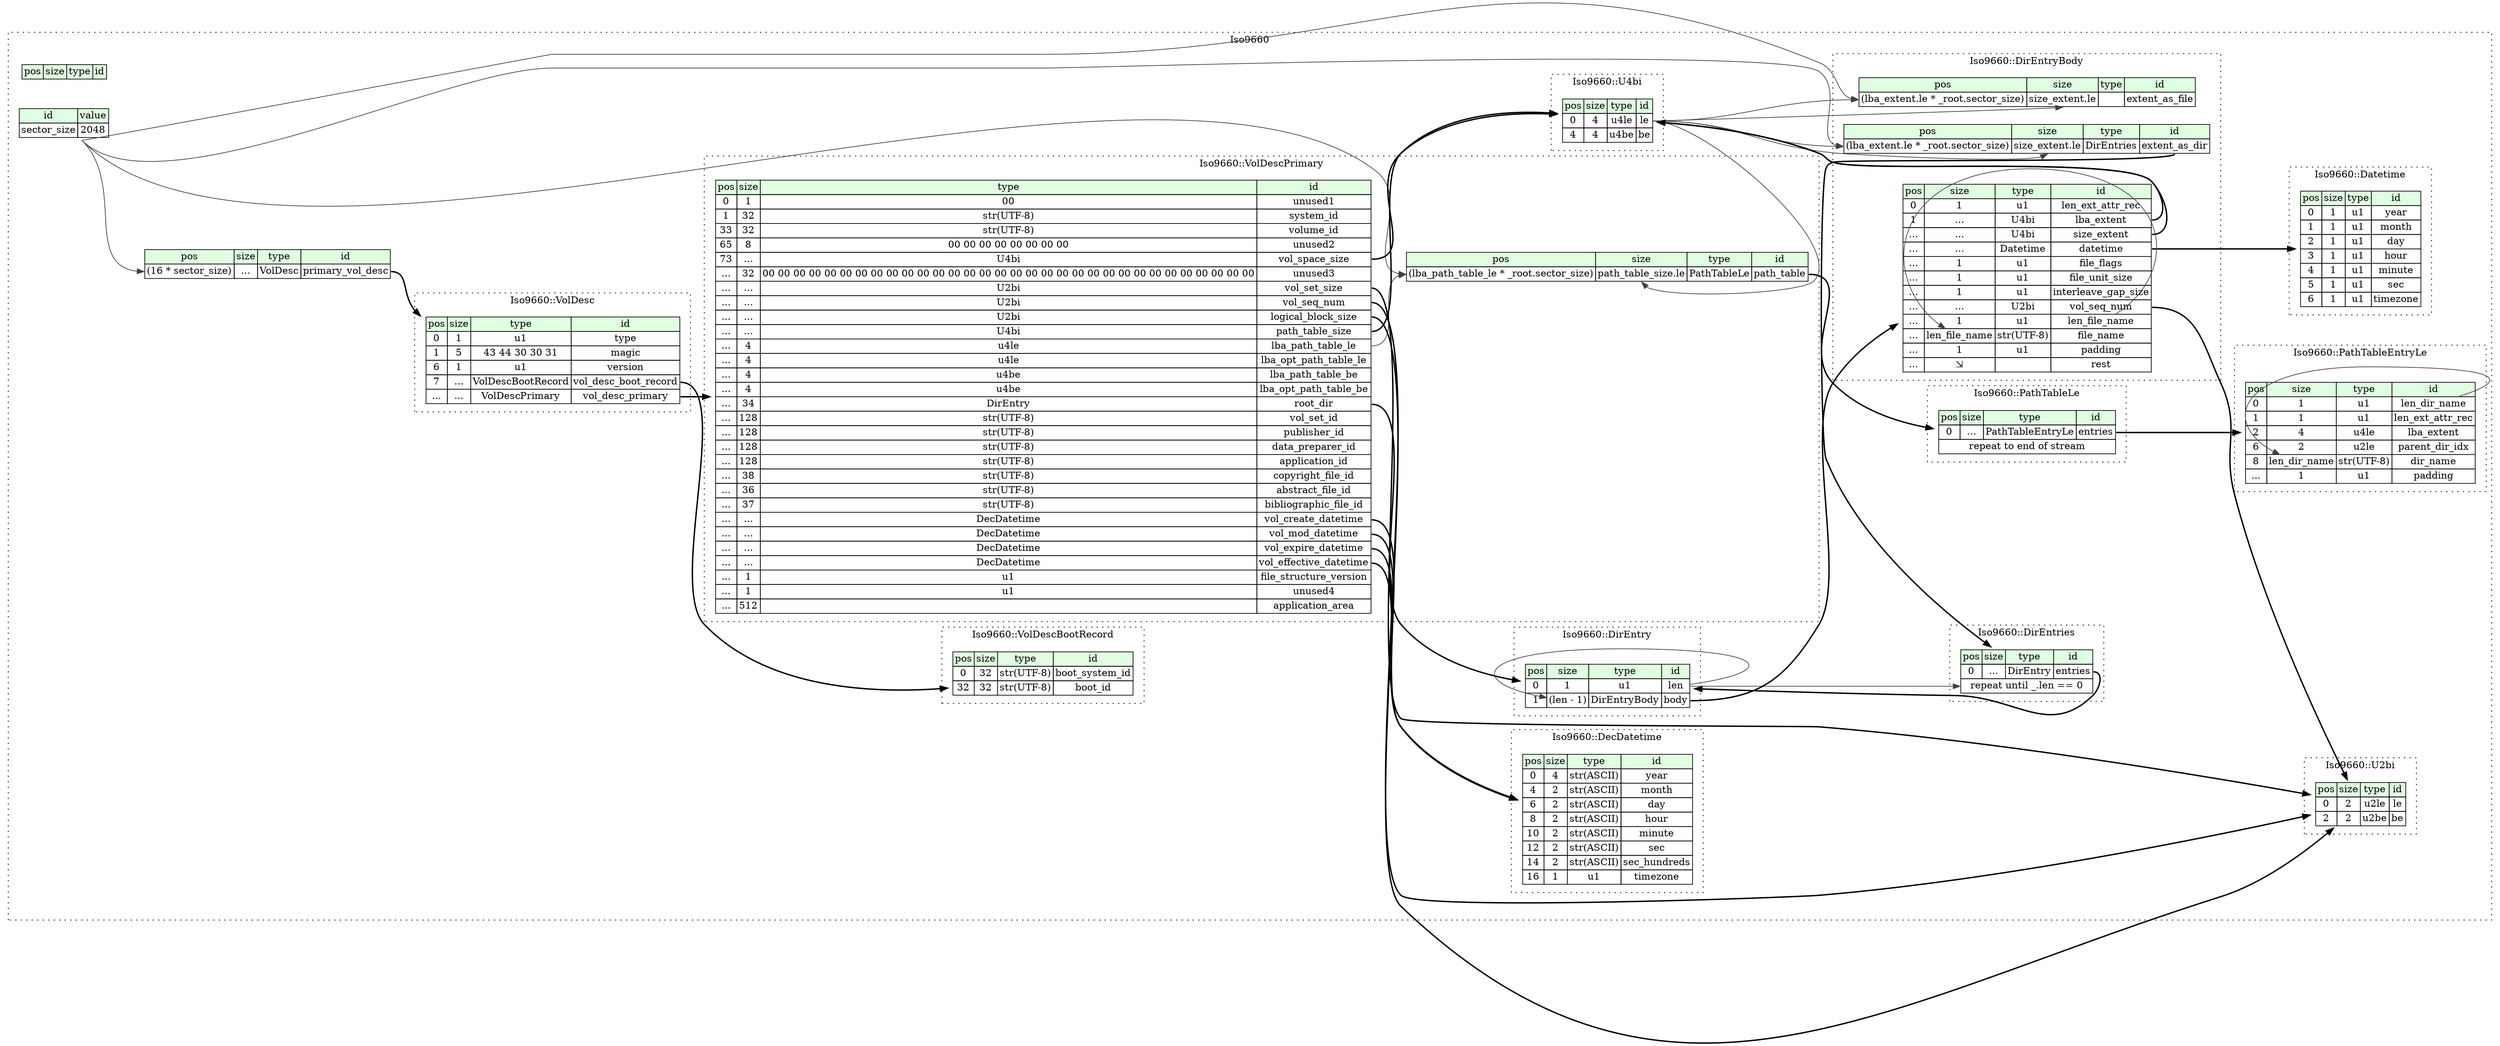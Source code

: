digraph {
	rankdir=LR;
	node [shape=plaintext];
	subgraph cluster__iso9660 {
		label="Iso9660";
		graph[style=dotted];

		iso9660__seq [label=<<TABLE BORDER="0" CELLBORDER="1" CELLSPACING="0">
			<TR><TD BGCOLOR="#E0FFE0">pos</TD><TD BGCOLOR="#E0FFE0">size</TD><TD BGCOLOR="#E0FFE0">type</TD><TD BGCOLOR="#E0FFE0">id</TD></TR>
		</TABLE>>];
		iso9660__inst__sector_size [label=<<TABLE BORDER="0" CELLBORDER="1" CELLSPACING="0">
			<TR><TD BGCOLOR="#E0FFE0">id</TD><TD BGCOLOR="#E0FFE0">value</TD></TR>
			<TR><TD>sector_size</TD><TD>2048</TD></TR>
		</TABLE>>];
		iso9660__inst__primary_vol_desc [label=<<TABLE BORDER="0" CELLBORDER="1" CELLSPACING="0">
			<TR><TD BGCOLOR="#E0FFE0">pos</TD><TD BGCOLOR="#E0FFE0">size</TD><TD BGCOLOR="#E0FFE0">type</TD><TD BGCOLOR="#E0FFE0">id</TD></TR>
			<TR><TD PORT="primary_vol_desc_pos">(16 * sector_size)</TD><TD PORT="primary_vol_desc_size">...</TD><TD>VolDesc</TD><TD PORT="primary_vol_desc_type">primary_vol_desc</TD></TR>
		</TABLE>>];
		subgraph cluster__vol_desc_primary {
			label="Iso9660::VolDescPrimary";
			graph[style=dotted];

			vol_desc_primary__seq [label=<<TABLE BORDER="0" CELLBORDER="1" CELLSPACING="0">
				<TR><TD BGCOLOR="#E0FFE0">pos</TD><TD BGCOLOR="#E0FFE0">size</TD><TD BGCOLOR="#E0FFE0">type</TD><TD BGCOLOR="#E0FFE0">id</TD></TR>
				<TR><TD PORT="unused1_pos">0</TD><TD PORT="unused1_size">1</TD><TD>00</TD><TD PORT="unused1_type">unused1</TD></TR>
				<TR><TD PORT="system_id_pos">1</TD><TD PORT="system_id_size">32</TD><TD>str(UTF-8)</TD><TD PORT="system_id_type">system_id</TD></TR>
				<TR><TD PORT="volume_id_pos">33</TD><TD PORT="volume_id_size">32</TD><TD>str(UTF-8)</TD><TD PORT="volume_id_type">volume_id</TD></TR>
				<TR><TD PORT="unused2_pos">65</TD><TD PORT="unused2_size">8</TD><TD>00 00 00 00 00 00 00 00</TD><TD PORT="unused2_type">unused2</TD></TR>
				<TR><TD PORT="vol_space_size_pos">73</TD><TD PORT="vol_space_size_size">...</TD><TD>U4bi</TD><TD PORT="vol_space_size_type">vol_space_size</TD></TR>
				<TR><TD PORT="unused3_pos">...</TD><TD PORT="unused3_size">32</TD><TD>00 00 00 00 00 00 00 00 00 00 00 00 00 00 00 00 00 00 00 00 00 00 00 00 00 00 00 00 00 00 00 00</TD><TD PORT="unused3_type">unused3</TD></TR>
				<TR><TD PORT="vol_set_size_pos">...</TD><TD PORT="vol_set_size_size">...</TD><TD>U2bi</TD><TD PORT="vol_set_size_type">vol_set_size</TD></TR>
				<TR><TD PORT="vol_seq_num_pos">...</TD><TD PORT="vol_seq_num_size">...</TD><TD>U2bi</TD><TD PORT="vol_seq_num_type">vol_seq_num</TD></TR>
				<TR><TD PORT="logical_block_size_pos">...</TD><TD PORT="logical_block_size_size">...</TD><TD>U2bi</TD><TD PORT="logical_block_size_type">logical_block_size</TD></TR>
				<TR><TD PORT="path_table_size_pos">...</TD><TD PORT="path_table_size_size">...</TD><TD>U4bi</TD><TD PORT="path_table_size_type">path_table_size</TD></TR>
				<TR><TD PORT="lba_path_table_le_pos">...</TD><TD PORT="lba_path_table_le_size">4</TD><TD>u4le</TD><TD PORT="lba_path_table_le_type">lba_path_table_le</TD></TR>
				<TR><TD PORT="lba_opt_path_table_le_pos">...</TD><TD PORT="lba_opt_path_table_le_size">4</TD><TD>u4le</TD><TD PORT="lba_opt_path_table_le_type">lba_opt_path_table_le</TD></TR>
				<TR><TD PORT="lba_path_table_be_pos">...</TD><TD PORT="lba_path_table_be_size">4</TD><TD>u4be</TD><TD PORT="lba_path_table_be_type">lba_path_table_be</TD></TR>
				<TR><TD PORT="lba_opt_path_table_be_pos">...</TD><TD PORT="lba_opt_path_table_be_size">4</TD><TD>u4be</TD><TD PORT="lba_opt_path_table_be_type">lba_opt_path_table_be</TD></TR>
				<TR><TD PORT="root_dir_pos">...</TD><TD PORT="root_dir_size">34</TD><TD>DirEntry</TD><TD PORT="root_dir_type">root_dir</TD></TR>
				<TR><TD PORT="vol_set_id_pos">...</TD><TD PORT="vol_set_id_size">128</TD><TD>str(UTF-8)</TD><TD PORT="vol_set_id_type">vol_set_id</TD></TR>
				<TR><TD PORT="publisher_id_pos">...</TD><TD PORT="publisher_id_size">128</TD><TD>str(UTF-8)</TD><TD PORT="publisher_id_type">publisher_id</TD></TR>
				<TR><TD PORT="data_preparer_id_pos">...</TD><TD PORT="data_preparer_id_size">128</TD><TD>str(UTF-8)</TD><TD PORT="data_preparer_id_type">data_preparer_id</TD></TR>
				<TR><TD PORT="application_id_pos">...</TD><TD PORT="application_id_size">128</TD><TD>str(UTF-8)</TD><TD PORT="application_id_type">application_id</TD></TR>
				<TR><TD PORT="copyright_file_id_pos">...</TD><TD PORT="copyright_file_id_size">38</TD><TD>str(UTF-8)</TD><TD PORT="copyright_file_id_type">copyright_file_id</TD></TR>
				<TR><TD PORT="abstract_file_id_pos">...</TD><TD PORT="abstract_file_id_size">36</TD><TD>str(UTF-8)</TD><TD PORT="abstract_file_id_type">abstract_file_id</TD></TR>
				<TR><TD PORT="bibliographic_file_id_pos">...</TD><TD PORT="bibliographic_file_id_size">37</TD><TD>str(UTF-8)</TD><TD PORT="bibliographic_file_id_type">bibliographic_file_id</TD></TR>
				<TR><TD PORT="vol_create_datetime_pos">...</TD><TD PORT="vol_create_datetime_size">...</TD><TD>DecDatetime</TD><TD PORT="vol_create_datetime_type">vol_create_datetime</TD></TR>
				<TR><TD PORT="vol_mod_datetime_pos">...</TD><TD PORT="vol_mod_datetime_size">...</TD><TD>DecDatetime</TD><TD PORT="vol_mod_datetime_type">vol_mod_datetime</TD></TR>
				<TR><TD PORT="vol_expire_datetime_pos">...</TD><TD PORT="vol_expire_datetime_size">...</TD><TD>DecDatetime</TD><TD PORT="vol_expire_datetime_type">vol_expire_datetime</TD></TR>
				<TR><TD PORT="vol_effective_datetime_pos">...</TD><TD PORT="vol_effective_datetime_size">...</TD><TD>DecDatetime</TD><TD PORT="vol_effective_datetime_type">vol_effective_datetime</TD></TR>
				<TR><TD PORT="file_structure_version_pos">...</TD><TD PORT="file_structure_version_size">1</TD><TD>u1</TD><TD PORT="file_structure_version_type">file_structure_version</TD></TR>
				<TR><TD PORT="unused4_pos">...</TD><TD PORT="unused4_size">1</TD><TD>u1</TD><TD PORT="unused4_type">unused4</TD></TR>
				<TR><TD PORT="application_area_pos">...</TD><TD PORT="application_area_size">512</TD><TD></TD><TD PORT="application_area_type">application_area</TD></TR>
			</TABLE>>];
			vol_desc_primary__inst__path_table [label=<<TABLE BORDER="0" CELLBORDER="1" CELLSPACING="0">
				<TR><TD BGCOLOR="#E0FFE0">pos</TD><TD BGCOLOR="#E0FFE0">size</TD><TD BGCOLOR="#E0FFE0">type</TD><TD BGCOLOR="#E0FFE0">id</TD></TR>
				<TR><TD PORT="path_table_pos">(lba_path_table_le * _root.sector_size)</TD><TD PORT="path_table_size">path_table_size.le</TD><TD>PathTableLe</TD><TD PORT="path_table_type">path_table</TD></TR>
			</TABLE>>];
		}
		subgraph cluster__vol_desc_boot_record {
			label="Iso9660::VolDescBootRecord";
			graph[style=dotted];

			vol_desc_boot_record__seq [label=<<TABLE BORDER="0" CELLBORDER="1" CELLSPACING="0">
				<TR><TD BGCOLOR="#E0FFE0">pos</TD><TD BGCOLOR="#E0FFE0">size</TD><TD BGCOLOR="#E0FFE0">type</TD><TD BGCOLOR="#E0FFE0">id</TD></TR>
				<TR><TD PORT="boot_system_id_pos">0</TD><TD PORT="boot_system_id_size">32</TD><TD>str(UTF-8)</TD><TD PORT="boot_system_id_type">boot_system_id</TD></TR>
				<TR><TD PORT="boot_id_pos">32</TD><TD PORT="boot_id_size">32</TD><TD>str(UTF-8)</TD><TD PORT="boot_id_type">boot_id</TD></TR>
			</TABLE>>];
		}
		subgraph cluster__datetime {
			label="Iso9660::Datetime";
			graph[style=dotted];

			datetime__seq [label=<<TABLE BORDER="0" CELLBORDER="1" CELLSPACING="0">
				<TR><TD BGCOLOR="#E0FFE0">pos</TD><TD BGCOLOR="#E0FFE0">size</TD><TD BGCOLOR="#E0FFE0">type</TD><TD BGCOLOR="#E0FFE0">id</TD></TR>
				<TR><TD PORT="year_pos">0</TD><TD PORT="year_size">1</TD><TD>u1</TD><TD PORT="year_type">year</TD></TR>
				<TR><TD PORT="month_pos">1</TD><TD PORT="month_size">1</TD><TD>u1</TD><TD PORT="month_type">month</TD></TR>
				<TR><TD PORT="day_pos">2</TD><TD PORT="day_size">1</TD><TD>u1</TD><TD PORT="day_type">day</TD></TR>
				<TR><TD PORT="hour_pos">3</TD><TD PORT="hour_size">1</TD><TD>u1</TD><TD PORT="hour_type">hour</TD></TR>
				<TR><TD PORT="minute_pos">4</TD><TD PORT="minute_size">1</TD><TD>u1</TD><TD PORT="minute_type">minute</TD></TR>
				<TR><TD PORT="sec_pos">5</TD><TD PORT="sec_size">1</TD><TD>u1</TD><TD PORT="sec_type">sec</TD></TR>
				<TR><TD PORT="timezone_pos">6</TD><TD PORT="timezone_size">1</TD><TD>u1</TD><TD PORT="timezone_type">timezone</TD></TR>
			</TABLE>>];
		}
		subgraph cluster__dir_entry {
			label="Iso9660::DirEntry";
			graph[style=dotted];

			dir_entry__seq [label=<<TABLE BORDER="0" CELLBORDER="1" CELLSPACING="0">
				<TR><TD BGCOLOR="#E0FFE0">pos</TD><TD BGCOLOR="#E0FFE0">size</TD><TD BGCOLOR="#E0FFE0">type</TD><TD BGCOLOR="#E0FFE0">id</TD></TR>
				<TR><TD PORT="len_pos">0</TD><TD PORT="len_size">1</TD><TD>u1</TD><TD PORT="len_type">len</TD></TR>
				<TR><TD PORT="body_pos">1</TD><TD PORT="body_size">(len - 1)</TD><TD>DirEntryBody</TD><TD PORT="body_type">body</TD></TR>
			</TABLE>>];
		}
		subgraph cluster__vol_desc {
			label="Iso9660::VolDesc";
			graph[style=dotted];

			vol_desc__seq [label=<<TABLE BORDER="0" CELLBORDER="1" CELLSPACING="0">
				<TR><TD BGCOLOR="#E0FFE0">pos</TD><TD BGCOLOR="#E0FFE0">size</TD><TD BGCOLOR="#E0FFE0">type</TD><TD BGCOLOR="#E0FFE0">id</TD></TR>
				<TR><TD PORT="type_pos">0</TD><TD PORT="type_size">1</TD><TD>u1</TD><TD PORT="type_type">type</TD></TR>
				<TR><TD PORT="magic_pos">1</TD><TD PORT="magic_size">5</TD><TD>43 44 30 30 31</TD><TD PORT="magic_type">magic</TD></TR>
				<TR><TD PORT="version_pos">6</TD><TD PORT="version_size">1</TD><TD>u1</TD><TD PORT="version_type">version</TD></TR>
				<TR><TD PORT="vol_desc_boot_record_pos">7</TD><TD PORT="vol_desc_boot_record_size">...</TD><TD>VolDescBootRecord</TD><TD PORT="vol_desc_boot_record_type">vol_desc_boot_record</TD></TR>
				<TR><TD PORT="vol_desc_primary_pos">...</TD><TD PORT="vol_desc_primary_size">...</TD><TD>VolDescPrimary</TD><TD PORT="vol_desc_primary_type">vol_desc_primary</TD></TR>
			</TABLE>>];
		}
		subgraph cluster__path_table_entry_le {
			label="Iso9660::PathTableEntryLe";
			graph[style=dotted];

			path_table_entry_le__seq [label=<<TABLE BORDER="0" CELLBORDER="1" CELLSPACING="0">
				<TR><TD BGCOLOR="#E0FFE0">pos</TD><TD BGCOLOR="#E0FFE0">size</TD><TD BGCOLOR="#E0FFE0">type</TD><TD BGCOLOR="#E0FFE0">id</TD></TR>
				<TR><TD PORT="len_dir_name_pos">0</TD><TD PORT="len_dir_name_size">1</TD><TD>u1</TD><TD PORT="len_dir_name_type">len_dir_name</TD></TR>
				<TR><TD PORT="len_ext_attr_rec_pos">1</TD><TD PORT="len_ext_attr_rec_size">1</TD><TD>u1</TD><TD PORT="len_ext_attr_rec_type">len_ext_attr_rec</TD></TR>
				<TR><TD PORT="lba_extent_pos">2</TD><TD PORT="lba_extent_size">4</TD><TD>u4le</TD><TD PORT="lba_extent_type">lba_extent</TD></TR>
				<TR><TD PORT="parent_dir_idx_pos">6</TD><TD PORT="parent_dir_idx_size">2</TD><TD>u2le</TD><TD PORT="parent_dir_idx_type">parent_dir_idx</TD></TR>
				<TR><TD PORT="dir_name_pos">8</TD><TD PORT="dir_name_size">len_dir_name</TD><TD>str(UTF-8)</TD><TD PORT="dir_name_type">dir_name</TD></TR>
				<TR><TD PORT="padding_pos">...</TD><TD PORT="padding_size">1</TD><TD>u1</TD><TD PORT="padding_type">padding</TD></TR>
			</TABLE>>];
		}
		subgraph cluster__dir_entries {
			label="Iso9660::DirEntries";
			graph[style=dotted];

			dir_entries__seq [label=<<TABLE BORDER="0" CELLBORDER="1" CELLSPACING="0">
				<TR><TD BGCOLOR="#E0FFE0">pos</TD><TD BGCOLOR="#E0FFE0">size</TD><TD BGCOLOR="#E0FFE0">type</TD><TD BGCOLOR="#E0FFE0">id</TD></TR>
				<TR><TD PORT="entries_pos">0</TD><TD PORT="entries_size">...</TD><TD>DirEntry</TD><TD PORT="entries_type">entries</TD></TR>
				<TR><TD COLSPAN="4" PORT="entries__repeat">repeat until _.len == 0</TD></TR>
			</TABLE>>];
		}
		subgraph cluster__u4bi {
			label="Iso9660::U4bi";
			graph[style=dotted];

			u4bi__seq [label=<<TABLE BORDER="0" CELLBORDER="1" CELLSPACING="0">
				<TR><TD BGCOLOR="#E0FFE0">pos</TD><TD BGCOLOR="#E0FFE0">size</TD><TD BGCOLOR="#E0FFE0">type</TD><TD BGCOLOR="#E0FFE0">id</TD></TR>
				<TR><TD PORT="le_pos">0</TD><TD PORT="le_size">4</TD><TD>u4le</TD><TD PORT="le_type">le</TD></TR>
				<TR><TD PORT="be_pos">4</TD><TD PORT="be_size">4</TD><TD>u4be</TD><TD PORT="be_type">be</TD></TR>
			</TABLE>>];
		}
		subgraph cluster__u2bi {
			label="Iso9660::U2bi";
			graph[style=dotted];

			u2bi__seq [label=<<TABLE BORDER="0" CELLBORDER="1" CELLSPACING="0">
				<TR><TD BGCOLOR="#E0FFE0">pos</TD><TD BGCOLOR="#E0FFE0">size</TD><TD BGCOLOR="#E0FFE0">type</TD><TD BGCOLOR="#E0FFE0">id</TD></TR>
				<TR><TD PORT="le_pos">0</TD><TD PORT="le_size">2</TD><TD>u2le</TD><TD PORT="le_type">le</TD></TR>
				<TR><TD PORT="be_pos">2</TD><TD PORT="be_size">2</TD><TD>u2be</TD><TD PORT="be_type">be</TD></TR>
			</TABLE>>];
		}
		subgraph cluster__path_table_le {
			label="Iso9660::PathTableLe";
			graph[style=dotted];

			path_table_le__seq [label=<<TABLE BORDER="0" CELLBORDER="1" CELLSPACING="0">
				<TR><TD BGCOLOR="#E0FFE0">pos</TD><TD BGCOLOR="#E0FFE0">size</TD><TD BGCOLOR="#E0FFE0">type</TD><TD BGCOLOR="#E0FFE0">id</TD></TR>
				<TR><TD PORT="entries_pos">0</TD><TD PORT="entries_size">...</TD><TD>PathTableEntryLe</TD><TD PORT="entries_type">entries</TD></TR>
				<TR><TD COLSPAN="4" PORT="entries__repeat">repeat to end of stream</TD></TR>
			</TABLE>>];
		}
		subgraph cluster__dec_datetime {
			label="Iso9660::DecDatetime";
			graph[style=dotted];

			dec_datetime__seq [label=<<TABLE BORDER="0" CELLBORDER="1" CELLSPACING="0">
				<TR><TD BGCOLOR="#E0FFE0">pos</TD><TD BGCOLOR="#E0FFE0">size</TD><TD BGCOLOR="#E0FFE0">type</TD><TD BGCOLOR="#E0FFE0">id</TD></TR>
				<TR><TD PORT="year_pos">0</TD><TD PORT="year_size">4</TD><TD>str(ASCII)</TD><TD PORT="year_type">year</TD></TR>
				<TR><TD PORT="month_pos">4</TD><TD PORT="month_size">2</TD><TD>str(ASCII)</TD><TD PORT="month_type">month</TD></TR>
				<TR><TD PORT="day_pos">6</TD><TD PORT="day_size">2</TD><TD>str(ASCII)</TD><TD PORT="day_type">day</TD></TR>
				<TR><TD PORT="hour_pos">8</TD><TD PORT="hour_size">2</TD><TD>str(ASCII)</TD><TD PORT="hour_type">hour</TD></TR>
				<TR><TD PORT="minute_pos">10</TD><TD PORT="minute_size">2</TD><TD>str(ASCII)</TD><TD PORT="minute_type">minute</TD></TR>
				<TR><TD PORT="sec_pos">12</TD><TD PORT="sec_size">2</TD><TD>str(ASCII)</TD><TD PORT="sec_type">sec</TD></TR>
				<TR><TD PORT="sec_hundreds_pos">14</TD><TD PORT="sec_hundreds_size">2</TD><TD>str(ASCII)</TD><TD PORT="sec_hundreds_type">sec_hundreds</TD></TR>
				<TR><TD PORT="timezone_pos">16</TD><TD PORT="timezone_size">1</TD><TD>u1</TD><TD PORT="timezone_type">timezone</TD></TR>
			</TABLE>>];
		}
		subgraph cluster__dir_entry_body {
			label="Iso9660::DirEntryBody";
			graph[style=dotted];

			dir_entry_body__seq [label=<<TABLE BORDER="0" CELLBORDER="1" CELLSPACING="0">
				<TR><TD BGCOLOR="#E0FFE0">pos</TD><TD BGCOLOR="#E0FFE0">size</TD><TD BGCOLOR="#E0FFE0">type</TD><TD BGCOLOR="#E0FFE0">id</TD></TR>
				<TR><TD PORT="len_ext_attr_rec_pos">0</TD><TD PORT="len_ext_attr_rec_size">1</TD><TD>u1</TD><TD PORT="len_ext_attr_rec_type">len_ext_attr_rec</TD></TR>
				<TR><TD PORT="lba_extent_pos">1</TD><TD PORT="lba_extent_size">...</TD><TD>U4bi</TD><TD PORT="lba_extent_type">lba_extent</TD></TR>
				<TR><TD PORT="size_extent_pos">...</TD><TD PORT="size_extent_size">...</TD><TD>U4bi</TD><TD PORT="size_extent_type">size_extent</TD></TR>
				<TR><TD PORT="datetime_pos">...</TD><TD PORT="datetime_size">...</TD><TD>Datetime</TD><TD PORT="datetime_type">datetime</TD></TR>
				<TR><TD PORT="file_flags_pos">...</TD><TD PORT="file_flags_size">1</TD><TD>u1</TD><TD PORT="file_flags_type">file_flags</TD></TR>
				<TR><TD PORT="file_unit_size_pos">...</TD><TD PORT="file_unit_size_size">1</TD><TD>u1</TD><TD PORT="file_unit_size_type">file_unit_size</TD></TR>
				<TR><TD PORT="interleave_gap_size_pos">...</TD><TD PORT="interleave_gap_size_size">1</TD><TD>u1</TD><TD PORT="interleave_gap_size_type">interleave_gap_size</TD></TR>
				<TR><TD PORT="vol_seq_num_pos">...</TD><TD PORT="vol_seq_num_size">...</TD><TD>U2bi</TD><TD PORT="vol_seq_num_type">vol_seq_num</TD></TR>
				<TR><TD PORT="len_file_name_pos">...</TD><TD PORT="len_file_name_size">1</TD><TD>u1</TD><TD PORT="len_file_name_type">len_file_name</TD></TR>
				<TR><TD PORT="file_name_pos">...</TD><TD PORT="file_name_size">len_file_name</TD><TD>str(UTF-8)</TD><TD PORT="file_name_type">file_name</TD></TR>
				<TR><TD PORT="padding_pos">...</TD><TD PORT="padding_size">1</TD><TD>u1</TD><TD PORT="padding_type">padding</TD></TR>
				<TR><TD PORT="rest_pos">...</TD><TD PORT="rest_size">⇲</TD><TD></TD><TD PORT="rest_type">rest</TD></TR>
			</TABLE>>];
			dir_entry_body__inst__extent_as_dir [label=<<TABLE BORDER="0" CELLBORDER="1" CELLSPACING="0">
				<TR><TD BGCOLOR="#E0FFE0">pos</TD><TD BGCOLOR="#E0FFE0">size</TD><TD BGCOLOR="#E0FFE0">type</TD><TD BGCOLOR="#E0FFE0">id</TD></TR>
				<TR><TD PORT="extent_as_dir_pos">(lba_extent.le * _root.sector_size)</TD><TD PORT="extent_as_dir_size">size_extent.le</TD><TD>DirEntries</TD><TD PORT="extent_as_dir_type">extent_as_dir</TD></TR>
			</TABLE>>];
			dir_entry_body__inst__extent_as_file [label=<<TABLE BORDER="0" CELLBORDER="1" CELLSPACING="0">
				<TR><TD BGCOLOR="#E0FFE0">pos</TD><TD BGCOLOR="#E0FFE0">size</TD><TD BGCOLOR="#E0FFE0">type</TD><TD BGCOLOR="#E0FFE0">id</TD></TR>
				<TR><TD PORT="extent_as_file_pos">(lba_extent.le * _root.sector_size)</TD><TD PORT="extent_as_file_size">size_extent.le</TD><TD></TD><TD PORT="extent_as_file_type">extent_as_file</TD></TR>
			</TABLE>>];
		}
	}
	iso9660__inst__sector_size:sector_size_type -> iso9660__inst__primary_vol_desc:primary_vol_desc_pos [color="#404040"];
	iso9660__inst__primary_vol_desc:primary_vol_desc_type -> vol_desc__seq [style=bold];
	vol_desc_primary__seq:vol_space_size_type -> u4bi__seq [style=bold];
	vol_desc_primary__seq:vol_set_size_type -> u2bi__seq [style=bold];
	vol_desc_primary__seq:vol_seq_num_type -> u2bi__seq [style=bold];
	vol_desc_primary__seq:logical_block_size_type -> u2bi__seq [style=bold];
	vol_desc_primary__seq:path_table_size_type -> u4bi__seq [style=bold];
	vol_desc_primary__seq:root_dir_type -> dir_entry__seq [style=bold];
	vol_desc_primary__seq:vol_create_datetime_type -> dec_datetime__seq [style=bold];
	vol_desc_primary__seq:vol_mod_datetime_type -> dec_datetime__seq [style=bold];
	vol_desc_primary__seq:vol_expire_datetime_type -> dec_datetime__seq [style=bold];
	vol_desc_primary__seq:vol_effective_datetime_type -> dec_datetime__seq [style=bold];
	vol_desc_primary__seq:lba_path_table_le_type -> vol_desc_primary__inst__path_table:path_table_pos [color="#404040"];
	iso9660__inst__sector_size:sector_size_type -> vol_desc_primary__inst__path_table:path_table_pos [color="#404040"];
	u4bi__seq:le_type -> vol_desc_primary__inst__path_table:path_table_size [color="#404040"];
	vol_desc_primary__inst__path_table:path_table_type -> path_table_le__seq [style=bold];
	dir_entry__seq:len_type -> dir_entry__seq:body_size [color="#404040"];
	dir_entry__seq:body_type -> dir_entry_body__seq [style=bold];
	vol_desc__seq:vol_desc_boot_record_type -> vol_desc_boot_record__seq [style=bold];
	vol_desc__seq:vol_desc_primary_type -> vol_desc_primary__seq [style=bold];
	path_table_entry_le__seq:len_dir_name_type -> path_table_entry_le__seq:dir_name_size [color="#404040"];
	dir_entries__seq:entries_type -> dir_entry__seq [style=bold];
	dir_entry__seq:len_type -> dir_entries__seq:entries__repeat [color="#404040"];
	path_table_le__seq:entries_type -> path_table_entry_le__seq [style=bold];
	dir_entry_body__seq:lba_extent_type -> u4bi__seq [style=bold];
	dir_entry_body__seq:size_extent_type -> u4bi__seq [style=bold];
	dir_entry_body__seq:datetime_type -> datetime__seq [style=bold];
	dir_entry_body__seq:vol_seq_num_type -> u2bi__seq [style=bold];
	dir_entry_body__seq:len_file_name_type -> dir_entry_body__seq:file_name_size [color="#404040"];
	u4bi__seq:le_type -> dir_entry_body__inst__extent_as_dir:extent_as_dir_pos [color="#404040"];
	iso9660__inst__sector_size:sector_size_type -> dir_entry_body__inst__extent_as_dir:extent_as_dir_pos [color="#404040"];
	u4bi__seq:le_type -> dir_entry_body__inst__extent_as_dir:extent_as_dir_size [color="#404040"];
	dir_entry_body__inst__extent_as_dir:extent_as_dir_type -> dir_entries__seq [style=bold];
	u4bi__seq:le_type -> dir_entry_body__inst__extent_as_file:extent_as_file_pos [color="#404040"];
	iso9660__inst__sector_size:sector_size_type -> dir_entry_body__inst__extent_as_file:extent_as_file_pos [color="#404040"];
	u4bi__seq:le_type -> dir_entry_body__inst__extent_as_file:extent_as_file_size [color="#404040"];
}
